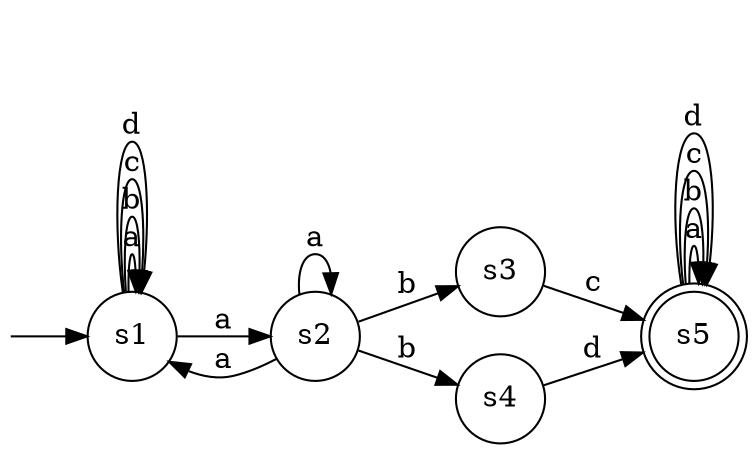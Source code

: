 // This is the NFA from figure 2
// It is controllable
// Strategy: play a until in the dw-closure of (w,1,0,0,w); then play b followed by c or d towards (w,0,0,0,w); repeat.

digraph fig2 {
    rankdir=LR;
    node[shape="circle"]
    
    // nodes
    s1 [label="s1"];
    s2 [label="s2"];
    s3 [label="s3"];
    s4 [label="s4"];
    s5 [label="s5", shape=doublecircle];

    // make state 1 initial
    init [label="",shape=none,height=0,width=0];
    init -> s1;

    // edges
    s1 -> s1 [label="a"];
    s1 -> s1 [label="b"];
    s1 -> s1 [label="c"];
    s1 -> s1 [label="d"];

    s1 -> s2 [label="a"];
    s2 -> s1 [label="a"];
    s2 -> s2 [label="a"];
    s2 -> s3 [label="b"];
    s2 -> s4 [label="b"];

    s3 -> s5 [label="c"];
    s4 -> s5 [label="d"];

    s5 -> s5 [label="a"];
    s5 -> s5 [label="b"];
    s5 -> s5 [label="c"];
    s5 -> s5 [label="d"];
}
